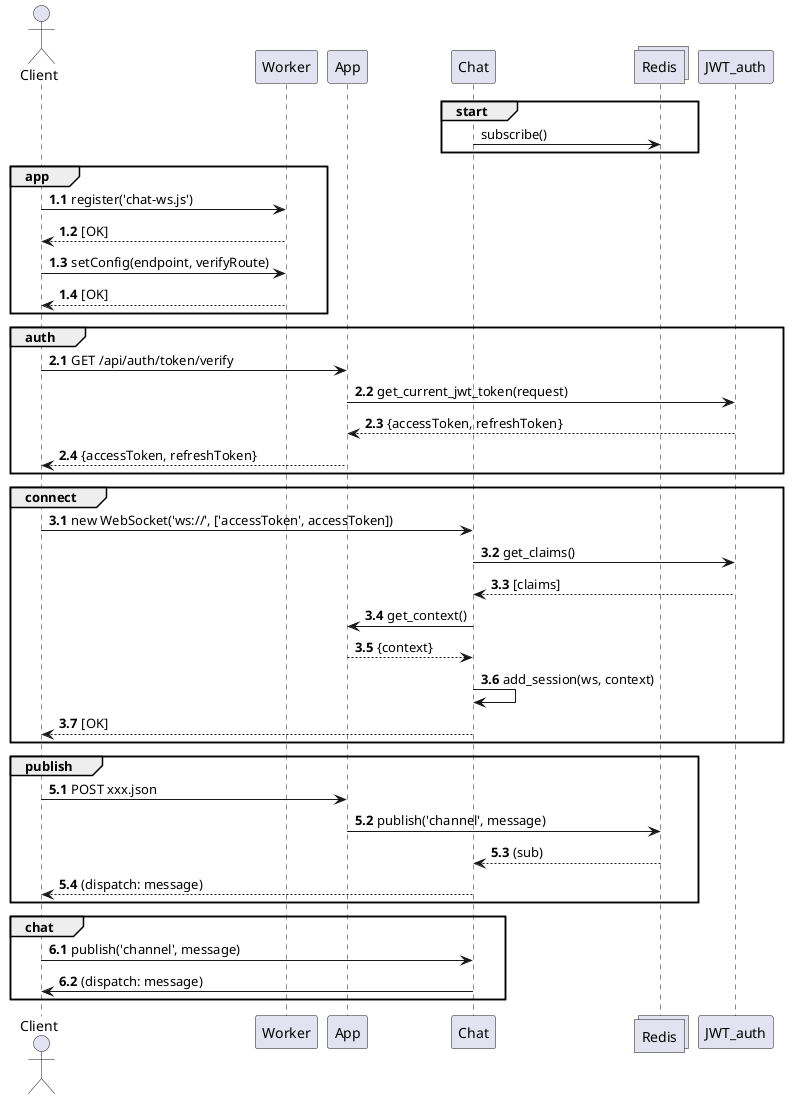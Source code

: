 @startuml
'https://plantuml.com/sequence-diagram

actor Client
participant Worker
participant App
participant Chat
collections Redis
participant JWT_auth

group start
    Chat -> Redis: subscribe()
end

group app
    autonumber 1.1
    Client -> Worker: register('chat-ws.js')
    Worker --> Client: [OK]
    Client -> Worker: setConfig(endpoint, verifyRoute)
    Worker --> Client: [OK]
end

group auth
    autonumber 2.1
    Client -> App: GET /api/auth/token/verify
    App -> JWT_auth: get_current_jwt_token(request)
    JWT_auth --> App: {accessToken, refreshToken}
    App --> Client: {accessToken, refreshToken}
end

group connect
    autonumber 3.1
    Client -> Chat: new WebSocket('ws://', ['accessToken', accessToken])
    Chat -> JWT_auth: get_claims()
    JWT_auth --> Chat: [claims]
    Chat -> App: get_context()
    App --> Chat: {context}
    Chat -> Chat: add_session(ws, context)
    Chat --> Client: [OK]
end

group publish
    autonumber 5.1
    Client -> App: POST xxx.json
    App -> Redis: publish('channel', message)
    Redis --> Chat: (sub)
    Chat --> Client: (dispatch: message)
end

group chat
    autonumber 6.1
    Client -> Chat: publish('channel', message)
    Chat -> Client: (dispatch: message)
end

@enduml
